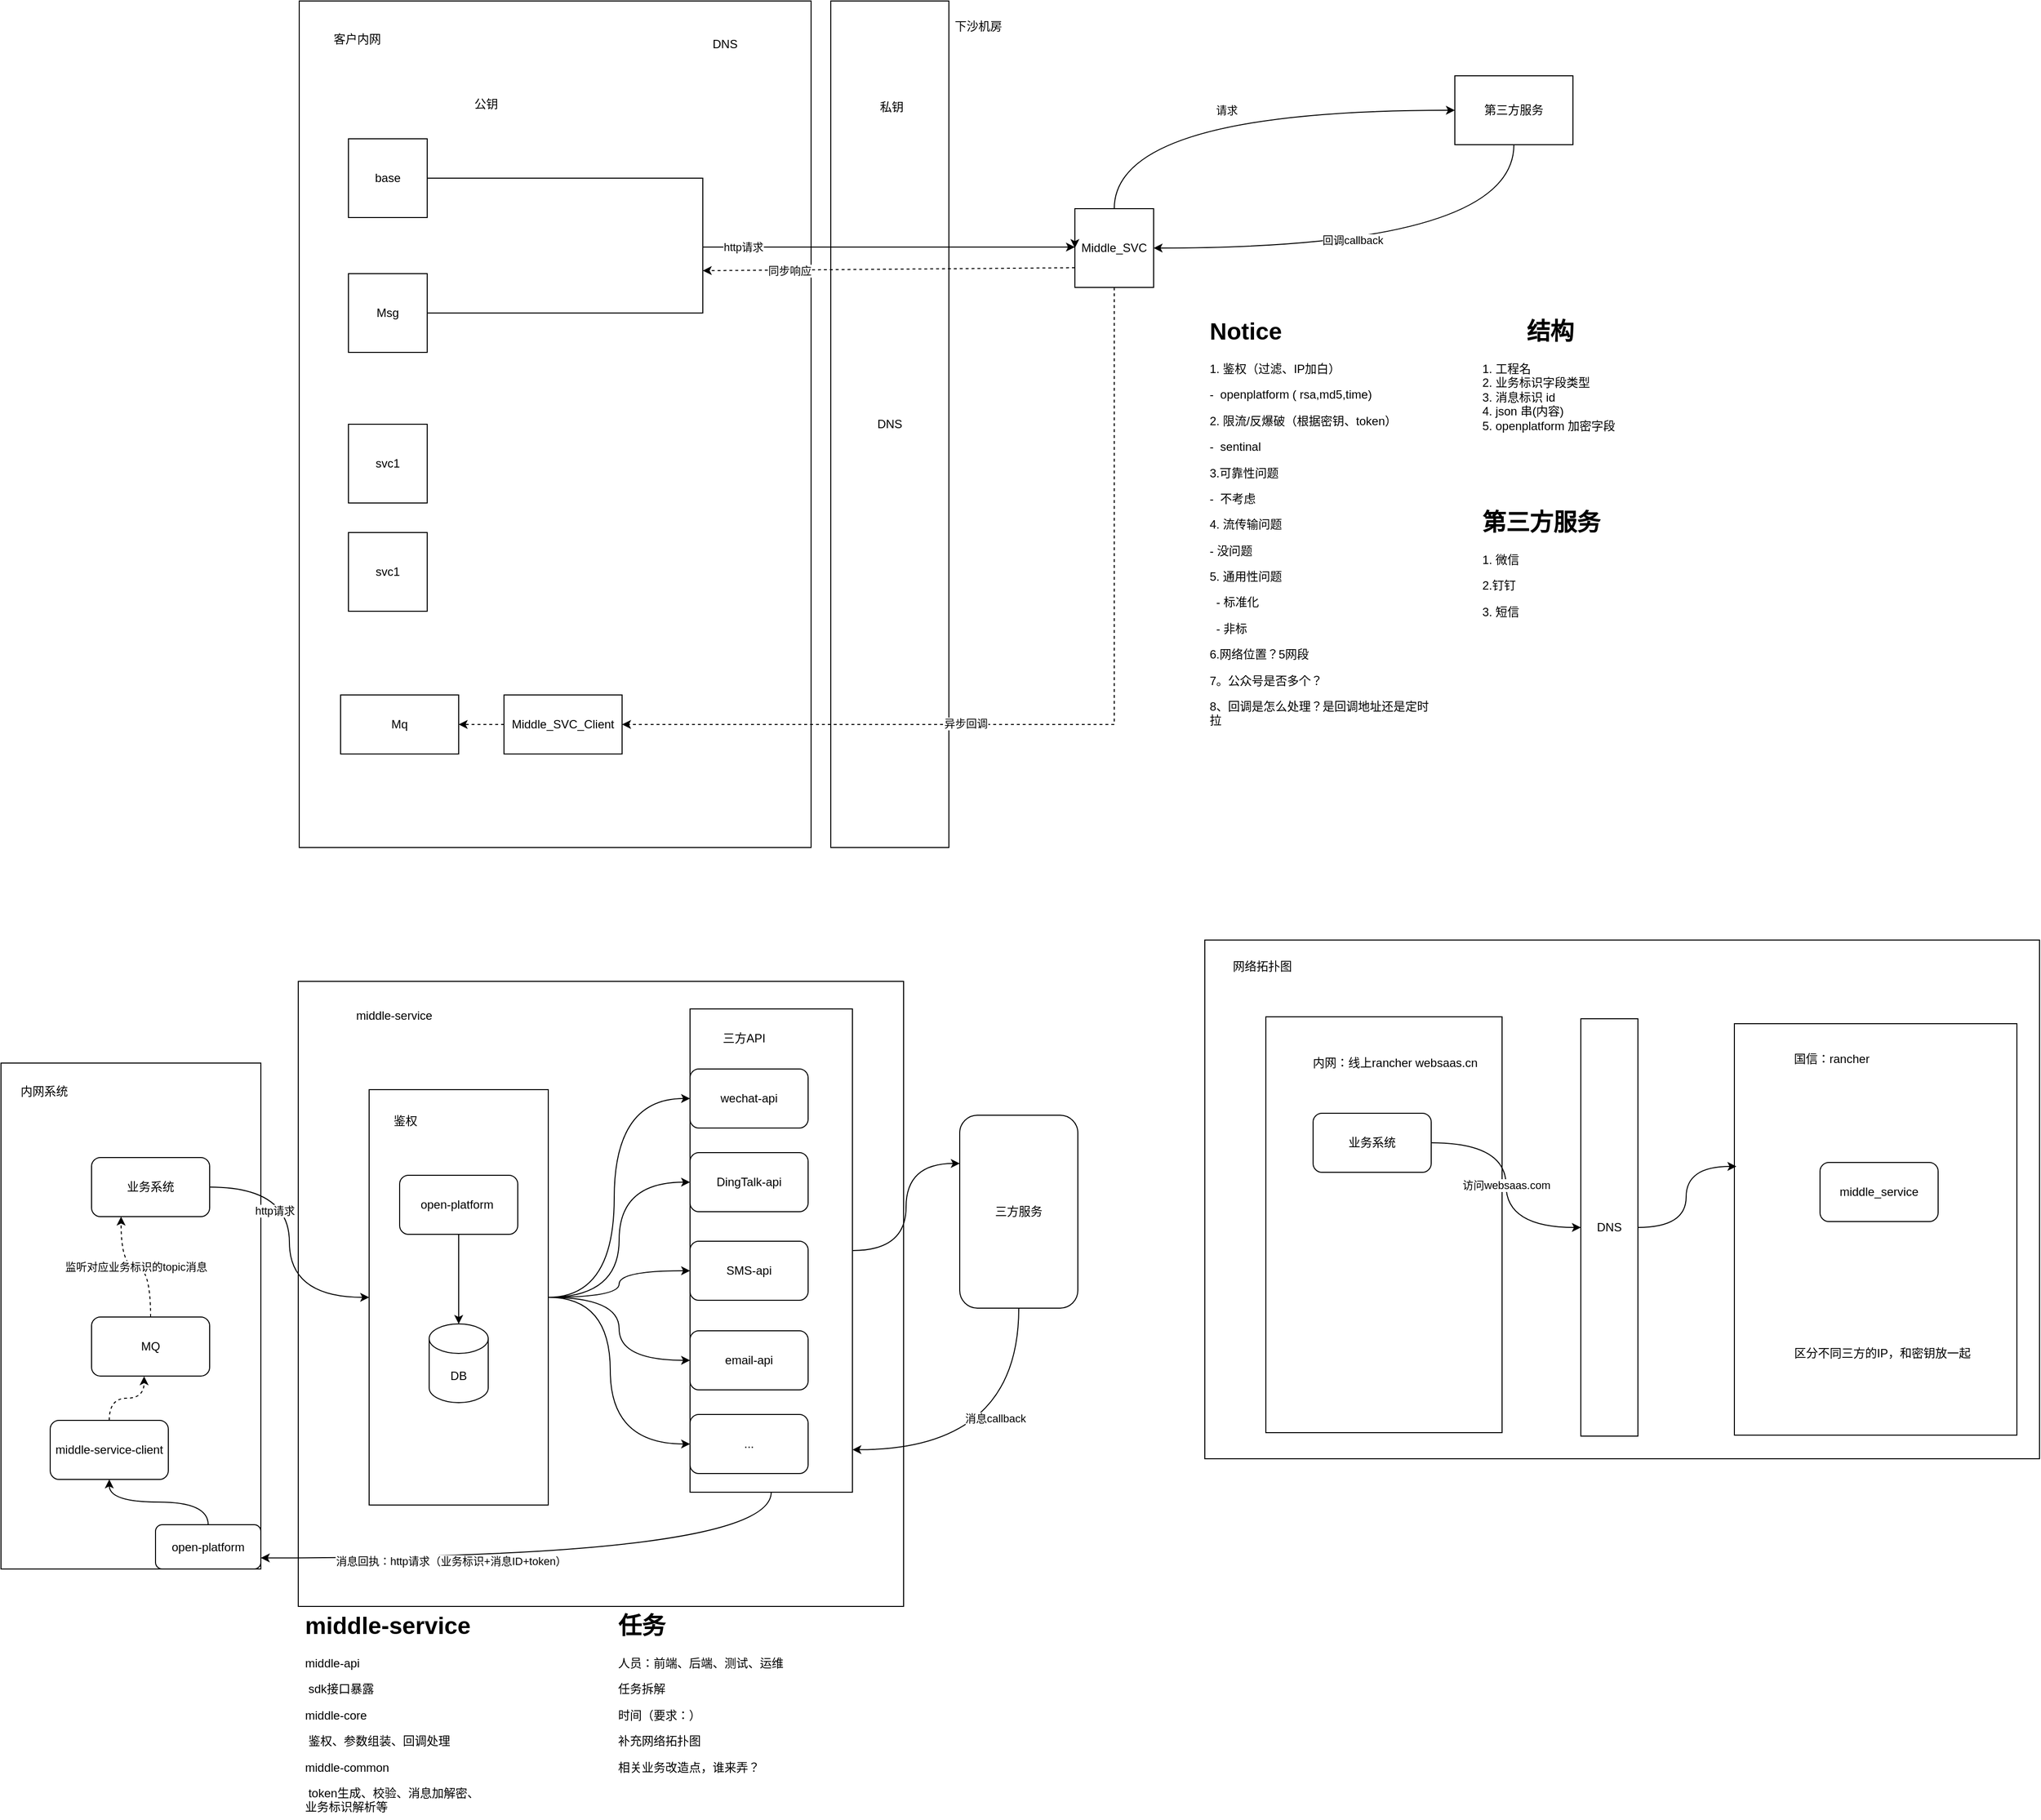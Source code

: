 <mxfile version="20.5.1" type="github">
  <diagram id="_SCIKSvTVZAReXezCKt8" name="第 1 页">
    <mxGraphModel dx="2400" dy="605" grid="0" gridSize="10" guides="1" tooltips="1" connect="1" arrows="1" fold="1" page="1" pageScale="1" pageWidth="827" pageHeight="1169" math="0" shadow="0">
      <root>
        <mxCell id="0" />
        <mxCell id="1" parent="0" />
        <mxCell id="I1Czxmr3QRIqjWYr_f1q-85" value="" style="rounded=0;whiteSpace=wrap;html=1;" vertex="1" parent="1">
          <mxGeometry x="920" y="974" width="848" height="527" as="geometry" />
        </mxCell>
        <mxCell id="I1Czxmr3QRIqjWYr_f1q-75" value="DNS" style="rounded=0;whiteSpace=wrap;html=1;" vertex="1" parent="1">
          <mxGeometry x="1302" y="1054" width="58" height="424" as="geometry" />
        </mxCell>
        <mxCell id="I1Czxmr3QRIqjWYr_f1q-80" value="" style="rounded=0;whiteSpace=wrap;html=1;" vertex="1" parent="1">
          <mxGeometry x="1458" y="1059" width="287" height="418" as="geometry" />
        </mxCell>
        <mxCell id="I1Czxmr3QRIqjWYr_f1q-78" value="" style="rounded=0;whiteSpace=wrap;html=1;" vertex="1" parent="1">
          <mxGeometry x="982" y="1052" width="240" height="422.5" as="geometry" />
        </mxCell>
        <mxCell id="I1Czxmr3QRIqjWYr_f1q-1" value="" style="rounded=0;whiteSpace=wrap;html=1;" vertex="1" parent="1">
          <mxGeometry x="-1" y="1016" width="615" height="635" as="geometry" />
        </mxCell>
        <mxCell id="I1Czxmr3QRIqjWYr_f1q-2" value="" style="rounded=0;whiteSpace=wrap;html=1;" vertex="1" parent="1">
          <mxGeometry x="-303" y="1099" width="264" height="514" as="geometry" />
        </mxCell>
        <mxCell id="I1Czxmr3QRIqjWYr_f1q-3" style="edgeStyle=orthogonalEdgeStyle;curved=1;rounded=0;orthogonalLoop=1;jettySize=auto;html=1;entryX=0;entryY=0.25;entryDx=0;entryDy=0;" edge="1" parent="1" source="I1Czxmr3QRIqjWYr_f1q-4" target="I1Czxmr3QRIqjWYr_f1q-59">
          <mxGeometry relative="1" as="geometry" />
        </mxCell>
        <mxCell id="I1Czxmr3QRIqjWYr_f1q-88" style="edgeStyle=orthogonalEdgeStyle;curved=1;rounded=0;orthogonalLoop=1;jettySize=auto;html=1;entryX=1;entryY=0.75;entryDx=0;entryDy=0;exitX=0.5;exitY=1;exitDx=0;exitDy=0;" edge="1" parent="1" source="I1Czxmr3QRIqjWYr_f1q-4" target="I1Czxmr3QRIqjWYr_f1q-87">
          <mxGeometry relative="1" as="geometry" />
        </mxCell>
        <mxCell id="I1Czxmr3QRIqjWYr_f1q-89" value="消息回执：http请求（业务标识+消息ID+token）" style="edgeLabel;html=1;align=center;verticalAlign=middle;resizable=0;points=[];" vertex="1" connectable="0" parent="I1Czxmr3QRIqjWYr_f1q-88">
          <mxGeometry x="0.341" y="3" relative="1" as="geometry">
            <mxPoint as="offset" />
          </mxGeometry>
        </mxCell>
        <mxCell id="I1Czxmr3QRIqjWYr_f1q-4" value="" style="rounded=0;whiteSpace=wrap;html=1;" vertex="1" parent="1">
          <mxGeometry x="397" y="1044" width="165" height="491" as="geometry" />
        </mxCell>
        <mxCell id="I1Czxmr3QRIqjWYr_f1q-5" style="edgeStyle=orthogonalEdgeStyle;curved=1;rounded=0;orthogonalLoop=1;jettySize=auto;html=1;exitX=1;exitY=0.5;exitDx=0;exitDy=0;entryX=0;entryY=0.5;entryDx=0;entryDy=0;" edge="1" parent="1" source="I1Czxmr3QRIqjWYr_f1q-11" target="I1Czxmr3QRIqjWYr_f1q-43">
          <mxGeometry relative="1" as="geometry">
            <Array as="points">
              <mxPoint x="320" y="1337" />
              <mxPoint x="320" y="1135" />
            </Array>
          </mxGeometry>
        </mxCell>
        <mxCell id="I1Czxmr3QRIqjWYr_f1q-6" style="edgeStyle=orthogonalEdgeStyle;curved=1;rounded=0;orthogonalLoop=1;jettySize=auto;html=1;entryX=0;entryY=0.5;entryDx=0;entryDy=0;" edge="1" parent="1" source="I1Czxmr3QRIqjWYr_f1q-11" target="I1Czxmr3QRIqjWYr_f1q-44">
          <mxGeometry relative="1" as="geometry" />
        </mxCell>
        <mxCell id="I1Czxmr3QRIqjWYr_f1q-7" style="edgeStyle=orthogonalEdgeStyle;curved=1;rounded=0;orthogonalLoop=1;jettySize=auto;html=1;entryX=0;entryY=0.5;entryDx=0;entryDy=0;" edge="1" parent="1" source="I1Czxmr3QRIqjWYr_f1q-11" target="I1Czxmr3QRIqjWYr_f1q-45">
          <mxGeometry relative="1" as="geometry" />
        </mxCell>
        <mxCell id="I1Czxmr3QRIqjWYr_f1q-8" style="edgeStyle=orthogonalEdgeStyle;curved=1;rounded=0;orthogonalLoop=1;jettySize=auto;html=1;entryX=0;entryY=0.5;entryDx=0;entryDy=0;" edge="1" parent="1" source="I1Czxmr3QRIqjWYr_f1q-11" target="I1Czxmr3QRIqjWYr_f1q-53">
          <mxGeometry relative="1" as="geometry" />
        </mxCell>
        <mxCell id="I1Czxmr3QRIqjWYr_f1q-9" style="edgeStyle=orthogonalEdgeStyle;curved=1;rounded=0;orthogonalLoop=1;jettySize=auto;html=1;entryX=0;entryY=0.5;entryDx=0;entryDy=0;" edge="1" parent="1" source="I1Czxmr3QRIqjWYr_f1q-11" target="I1Czxmr3QRIqjWYr_f1q-54">
          <mxGeometry relative="1" as="geometry">
            <Array as="points">
              <mxPoint x="316" y="1337" />
              <mxPoint x="316" y="1486" />
            </Array>
          </mxGeometry>
        </mxCell>
        <mxCell id="I1Czxmr3QRIqjWYr_f1q-11" value="" style="rounded=0;whiteSpace=wrap;html=1;" vertex="1" parent="1">
          <mxGeometry x="71" y="1126" width="182" height="422" as="geometry" />
        </mxCell>
        <mxCell id="I1Czxmr3QRIqjWYr_f1q-12" value="DNS" style="rounded=0;whiteSpace=wrap;html=1;" vertex="1" parent="1">
          <mxGeometry x="540" y="20" width="120" height="860" as="geometry" />
        </mxCell>
        <mxCell id="I1Czxmr3QRIqjWYr_f1q-13" value="" style="rounded=0;whiteSpace=wrap;html=1;" vertex="1" parent="1">
          <mxGeometry y="20" width="520" height="860" as="geometry" />
        </mxCell>
        <mxCell id="I1Czxmr3QRIqjWYr_f1q-14" style="edgeStyle=orthogonalEdgeStyle;rounded=0;orthogonalLoop=1;jettySize=auto;html=1;exitX=1;exitY=0.5;exitDx=0;exitDy=0;" edge="1" parent="1" source="I1Czxmr3QRIqjWYr_f1q-15" target="I1Czxmr3QRIqjWYr_f1q-22">
          <mxGeometry relative="1" as="geometry">
            <Array as="points">
              <mxPoint x="410" y="200" />
              <mxPoint x="410" y="270" />
            </Array>
          </mxGeometry>
        </mxCell>
        <mxCell id="I1Czxmr3QRIqjWYr_f1q-15" value="base" style="whiteSpace=wrap;html=1;aspect=fixed;" vertex="1" parent="1">
          <mxGeometry x="50" y="160" width="80" height="80" as="geometry" />
        </mxCell>
        <mxCell id="I1Czxmr3QRIqjWYr_f1q-16" style="edgeStyle=orthogonalEdgeStyle;rounded=0;orthogonalLoop=1;jettySize=auto;html=1;entryX=1;entryY=0.5;entryDx=0;entryDy=0;dashed=1;exitX=0.5;exitY=1;exitDx=0;exitDy=0;" edge="1" parent="1" source="I1Czxmr3QRIqjWYr_f1q-22" target="I1Czxmr3QRIqjWYr_f1q-41">
          <mxGeometry relative="1" as="geometry">
            <Array as="points">
              <mxPoint x="828" y="755" />
            </Array>
          </mxGeometry>
        </mxCell>
        <mxCell id="I1Czxmr3QRIqjWYr_f1q-17" value="异步回调" style="edgeLabel;html=1;align=center;verticalAlign=middle;resizable=0;points=[];" vertex="1" connectable="0" parent="I1Czxmr3QRIqjWYr_f1q-16">
          <mxGeometry x="0.262" y="-1" relative="1" as="geometry">
            <mxPoint as="offset" />
          </mxGeometry>
        </mxCell>
        <mxCell id="I1Czxmr3QRIqjWYr_f1q-18" style="edgeStyle=orthogonalEdgeStyle;rounded=0;orthogonalLoop=1;jettySize=auto;html=1;entryX=0;entryY=0.5;entryDx=0;entryDy=0;curved=1;exitX=0.5;exitY=0;exitDx=0;exitDy=0;" edge="1" parent="1" source="I1Czxmr3QRIqjWYr_f1q-22" target="I1Czxmr3QRIqjWYr_f1q-39">
          <mxGeometry relative="1" as="geometry">
            <mxPoint x="967" y="354" as="sourcePoint" />
          </mxGeometry>
        </mxCell>
        <mxCell id="I1Czxmr3QRIqjWYr_f1q-19" value="请求" style="edgeLabel;html=1;align=center;verticalAlign=middle;resizable=0;points=[];" vertex="1" connectable="0" parent="I1Czxmr3QRIqjWYr_f1q-18">
          <mxGeometry x="-0.041" relative="1" as="geometry">
            <mxPoint as="offset" />
          </mxGeometry>
        </mxCell>
        <mxCell id="I1Czxmr3QRIqjWYr_f1q-20" style="rounded=0;orthogonalLoop=1;jettySize=auto;html=1;exitX=0;exitY=0.75;exitDx=0;exitDy=0;dashed=1;" edge="1" parent="1" source="I1Czxmr3QRIqjWYr_f1q-22">
          <mxGeometry relative="1" as="geometry">
            <mxPoint x="410" y="294" as="targetPoint" />
          </mxGeometry>
        </mxCell>
        <mxCell id="I1Czxmr3QRIqjWYr_f1q-21" value="同步响应" style="edgeLabel;html=1;align=center;verticalAlign=middle;resizable=0;points=[];" vertex="1" connectable="0" parent="I1Czxmr3QRIqjWYr_f1q-20">
          <mxGeometry x="0.1" y="3" relative="1" as="geometry">
            <mxPoint x="-82" y="-2" as="offset" />
          </mxGeometry>
        </mxCell>
        <mxCell id="I1Czxmr3QRIqjWYr_f1q-22" value="Middle_SVC" style="whiteSpace=wrap;html=1;aspect=fixed;" vertex="1" parent="1">
          <mxGeometry x="788" y="231" width="80" height="80" as="geometry" />
        </mxCell>
        <mxCell id="I1Czxmr3QRIqjWYr_f1q-25" style="edgeStyle=orthogonalEdgeStyle;rounded=0;orthogonalLoop=1;jettySize=auto;html=1;exitX=1;exitY=0.5;exitDx=0;exitDy=0;entryX=0;entryY=0.5;entryDx=0;entryDy=0;" edge="1" parent="1" source="I1Czxmr3QRIqjWYr_f1q-26" target="I1Czxmr3QRIqjWYr_f1q-22">
          <mxGeometry relative="1" as="geometry">
            <Array as="points">
              <mxPoint x="410" y="337" />
              <mxPoint x="410" y="270" />
            </Array>
          </mxGeometry>
        </mxCell>
        <mxCell id="I1Czxmr3QRIqjWYr_f1q-68" value="http请求" style="edgeLabel;html=1;align=center;verticalAlign=middle;resizable=0;points=[];" vertex="1" connectable="0" parent="I1Czxmr3QRIqjWYr_f1q-25">
          <mxGeometry x="0.068" relative="1" as="geometry">
            <mxPoint as="offset" />
          </mxGeometry>
        </mxCell>
        <mxCell id="I1Czxmr3QRIqjWYr_f1q-26" value="Msg" style="whiteSpace=wrap;html=1;aspect=fixed;" vertex="1" parent="1">
          <mxGeometry x="50" y="297" width="80" height="80" as="geometry" />
        </mxCell>
        <mxCell id="I1Czxmr3QRIqjWYr_f1q-27" value="svc1" style="whiteSpace=wrap;html=1;aspect=fixed;" vertex="1" parent="1">
          <mxGeometry x="50" y="450" width="80" height="80" as="geometry" />
        </mxCell>
        <mxCell id="I1Czxmr3QRIqjWYr_f1q-30" value="svc1" style="whiteSpace=wrap;html=1;aspect=fixed;" vertex="1" parent="1">
          <mxGeometry x="50" y="560" width="80" height="80" as="geometry" />
        </mxCell>
        <mxCell id="I1Czxmr3QRIqjWYr_f1q-31" value="DNS" style="text;strokeColor=none;fillColor=none;spacingLeft=4;spacingRight=4;overflow=hidden;rotatable=0;points=[[0,0.5],[1,0.5]];portConstraint=eastwest;fontSize=12;" vertex="1" parent="1">
          <mxGeometry x="414" y="50" width="70" height="30" as="geometry" />
        </mxCell>
        <mxCell id="I1Czxmr3QRIqjWYr_f1q-32" value="私钥" style="text;html=1;strokeColor=none;fillColor=none;align=center;verticalAlign=middle;whiteSpace=wrap;rounded=0;" vertex="1" parent="1">
          <mxGeometry x="572" y="113" width="60" height="30" as="geometry" />
        </mxCell>
        <mxCell id="I1Czxmr3QRIqjWYr_f1q-33" value="公钥" style="text;html=1;strokeColor=none;fillColor=none;align=center;verticalAlign=middle;whiteSpace=wrap;rounded=0;" vertex="1" parent="1">
          <mxGeometry x="160" y="110" width="60" height="30" as="geometry" />
        </mxCell>
        <mxCell id="I1Czxmr3QRIqjWYr_f1q-34" value="&lt;h1&gt;第三方服务&lt;/h1&gt;&lt;p&gt;1. 微信&lt;/p&gt;&lt;p&gt;2.钉钉&lt;/p&gt;&lt;p&gt;3. 短信&lt;/p&gt;&lt;p&gt;&lt;br&gt;&lt;/p&gt;" style="text;html=1;strokeColor=none;fillColor=none;spacing=5;spacingTop=-20;whiteSpace=wrap;overflow=hidden;rounded=0;" vertex="1" parent="1">
          <mxGeometry x="1197" y="530" width="190" height="120" as="geometry" />
        </mxCell>
        <mxCell id="I1Czxmr3QRIqjWYr_f1q-35" value="&lt;h1&gt;Notice&lt;/h1&gt;&lt;p&gt;1. 鉴权（过滤、IP加白）&lt;/p&gt;&lt;p&gt;-&amp;nbsp; openplatform ( rsa,md5,time)&lt;/p&gt;&lt;p&gt;2. 限流/反爆破（根据密钥、token）&lt;/p&gt;&lt;p&gt;-&amp;nbsp; sentinal&lt;/p&gt;&lt;p&gt;3.可靠性问题&lt;/p&gt;&lt;p&gt;-&amp;nbsp; 不考虑&lt;/p&gt;&lt;p&gt;4. 流传输问题&lt;/p&gt;&lt;p&gt;- 没问题&lt;/p&gt;&lt;p&gt;5. 通用性问题&lt;/p&gt;&lt;p&gt;&amp;nbsp; - 标准化&lt;/p&gt;&lt;p&gt;&amp;nbsp; - 非标&lt;/p&gt;&lt;p&gt;6.网络位置？5网段&lt;/p&gt;&lt;p&gt;7。公众号是否多个？&lt;/p&gt;&lt;p&gt;8、回调是怎么处理？是回调地址还是定时拉&lt;/p&gt;&lt;p&gt;&lt;br&gt;&lt;/p&gt;&lt;p&gt;&lt;br&gt;&lt;/p&gt;" style="text;html=1;strokeColor=none;fillColor=none;spacing=5;spacingTop=-20;whiteSpace=wrap;overflow=hidden;rounded=0;" vertex="1" parent="1">
          <mxGeometry x="920" y="336" width="238" height="462" as="geometry" />
        </mxCell>
        <mxCell id="I1Czxmr3QRIqjWYr_f1q-36" value="Mq" style="rounded=0;whiteSpace=wrap;html=1;" vertex="1" parent="1">
          <mxGeometry x="42" y="725" width="120" height="60" as="geometry" />
        </mxCell>
        <mxCell id="I1Czxmr3QRIqjWYr_f1q-69" style="edgeStyle=orthogonalEdgeStyle;rounded=0;orthogonalLoop=1;jettySize=auto;html=1;entryX=1;entryY=0.5;entryDx=0;entryDy=0;curved=1;exitX=0.5;exitY=1;exitDx=0;exitDy=0;" edge="1" parent="1" source="I1Czxmr3QRIqjWYr_f1q-39" target="I1Czxmr3QRIqjWYr_f1q-22">
          <mxGeometry relative="1" as="geometry" />
        </mxCell>
        <mxCell id="I1Czxmr3QRIqjWYr_f1q-70" value="回调callback" style="edgeLabel;html=1;align=center;verticalAlign=middle;resizable=0;points=[];" vertex="1" connectable="0" parent="I1Czxmr3QRIqjWYr_f1q-69">
          <mxGeometry x="0.145" y="-8" relative="1" as="geometry">
            <mxPoint as="offset" />
          </mxGeometry>
        </mxCell>
        <mxCell id="I1Czxmr3QRIqjWYr_f1q-39" value="第三方服务" style="rounded=0;whiteSpace=wrap;html=1;" vertex="1" parent="1">
          <mxGeometry x="1174" y="96" width="120" height="70" as="geometry" />
        </mxCell>
        <mxCell id="I1Czxmr3QRIqjWYr_f1q-40" style="edgeStyle=orthogonalEdgeStyle;curved=1;rounded=0;orthogonalLoop=1;jettySize=auto;html=1;exitX=0;exitY=0.5;exitDx=0;exitDy=0;entryX=1;entryY=0.5;entryDx=0;entryDy=0;dashed=1;" edge="1" parent="1" source="I1Czxmr3QRIqjWYr_f1q-41" target="I1Czxmr3QRIqjWYr_f1q-36">
          <mxGeometry relative="1" as="geometry" />
        </mxCell>
        <mxCell id="I1Czxmr3QRIqjWYr_f1q-41" value="Middle_SVC_Client" style="rounded=0;whiteSpace=wrap;html=1;" vertex="1" parent="1">
          <mxGeometry x="208" y="725" width="120" height="60" as="geometry" />
        </mxCell>
        <mxCell id="I1Czxmr3QRIqjWYr_f1q-42" value="&lt;h1 style=&quot;text-align: center;&quot;&gt;结构&lt;/h1&gt;&lt;h1&gt;&lt;div style=&quot;font-size: 12px; font-weight: 400;&quot;&gt;1. 工程名&lt;/div&gt;&lt;div style=&quot;font-size: 12px; font-weight: 400;&quot;&gt;&lt;span data-darkreader-inline-bgcolor=&quot;&quot; style=&quot;background-color: initial; --darkreader-inline-bgcolor: initial;&quot;&gt;2. 业务标识字段类型&lt;/span&gt;&lt;/div&gt;&lt;div style=&quot;font-size: 12px; font-weight: 400;&quot;&gt;&lt;span data-darkreader-inline-bgcolor=&quot;&quot; style=&quot;background-color: initial; --darkreader-inline-bgcolor: initial;&quot;&gt;3. 消息标识 id&amp;nbsp; &amp;nbsp; &amp;nbsp;&amp;nbsp;&lt;/span&gt;&lt;/div&gt;&lt;div style=&quot;font-size: 12px; font-weight: 400;&quot;&gt;&lt;span data-darkreader-inline-bgcolor=&quot;&quot; style=&quot;background-color: initial; --darkreader-inline-bgcolor: initial;&quot;&gt;4. json 串(内容)&lt;/span&gt;&lt;/div&gt;&lt;div style=&quot;font-size: 12px; font-weight: 400;&quot;&gt;&lt;span data-darkreader-inline-bgcolor=&quot;&quot; style=&quot;background-color: initial; --darkreader-inline-bgcolor: initial;&quot;&gt;5. openplatform 加密字段&amp;nbsp;&lt;/span&gt;&lt;/div&gt;&lt;/h1&gt;" style="text;html=1;strokeColor=none;fillColor=none;spacing=5;spacingTop=-20;whiteSpace=wrap;overflow=hidden;rounded=0;" vertex="1" parent="1">
          <mxGeometry x="1197" y="336" width="215" height="158" as="geometry" />
        </mxCell>
        <mxCell id="I1Czxmr3QRIqjWYr_f1q-43" value="wechat-api" style="rounded=1;whiteSpace=wrap;html=1;" vertex="1" parent="1">
          <mxGeometry x="397" y="1105" width="120" height="60" as="geometry" />
        </mxCell>
        <mxCell id="I1Czxmr3QRIqjWYr_f1q-44" value="DingTalk-api" style="rounded=1;whiteSpace=wrap;html=1;" vertex="1" parent="1">
          <mxGeometry x="397" y="1190" width="120" height="60" as="geometry" />
        </mxCell>
        <mxCell id="I1Czxmr3QRIqjWYr_f1q-45" value="SMS-api" style="rounded=1;whiteSpace=wrap;html=1;" vertex="1" parent="1">
          <mxGeometry x="397" y="1280" width="120" height="60" as="geometry" />
        </mxCell>
        <mxCell id="I1Czxmr3QRIqjWYr_f1q-46" value="&lt;span style=&quot;text-align: left;&quot;&gt;open-platform&amp;nbsp;&lt;/span&gt;" style="rounded=1;whiteSpace=wrap;html=1;" vertex="1" parent="1">
          <mxGeometry x="102" y="1213" width="120" height="60" as="geometry" />
        </mxCell>
        <mxCell id="I1Czxmr3QRIqjWYr_f1q-47" value="DB" style="shape=cylinder3;whiteSpace=wrap;html=1;boundedLbl=1;backgroundOutline=1;size=15;" vertex="1" parent="1">
          <mxGeometry x="132" y="1364" width="60" height="80" as="geometry" />
        </mxCell>
        <mxCell id="I1Czxmr3QRIqjWYr_f1q-48" style="edgeStyle=orthogonalEdgeStyle;curved=1;rounded=0;orthogonalLoop=1;jettySize=auto;html=1;entryX=0.5;entryY=0;entryDx=0;entryDy=0;entryPerimeter=0;exitX=0.5;exitY=1;exitDx=0;exitDy=0;" edge="1" parent="1" source="I1Czxmr3QRIqjWYr_f1q-46" target="I1Czxmr3QRIqjWYr_f1q-47">
          <mxGeometry relative="1" as="geometry">
            <mxPoint x="148" y="1325" as="sourcePoint" />
          </mxGeometry>
        </mxCell>
        <mxCell id="I1Czxmr3QRIqjWYr_f1q-49" value="鉴权" style="text;html=1;strokeColor=none;fillColor=none;align=center;verticalAlign=middle;whiteSpace=wrap;rounded=0;" vertex="1" parent="1">
          <mxGeometry x="78" y="1143" width="60" height="30" as="geometry" />
        </mxCell>
        <mxCell id="I1Czxmr3QRIqjWYr_f1q-50" style="edgeStyle=orthogonalEdgeStyle;curved=1;rounded=0;orthogonalLoop=1;jettySize=auto;html=1;" edge="1" parent="1" source="I1Czxmr3QRIqjWYr_f1q-52" target="I1Czxmr3QRIqjWYr_f1q-11">
          <mxGeometry relative="1" as="geometry" />
        </mxCell>
        <mxCell id="I1Czxmr3QRIqjWYr_f1q-51" value="http请求" style="edgeLabel;html=1;align=center;verticalAlign=middle;resizable=0;points=[];" vertex="1" connectable="0" parent="I1Czxmr3QRIqjWYr_f1q-50">
          <mxGeometry x="-0.236" y="-15" relative="1" as="geometry">
            <mxPoint as="offset" />
          </mxGeometry>
        </mxCell>
        <mxCell id="I1Czxmr3QRIqjWYr_f1q-52" value="业务系统" style="rounded=1;whiteSpace=wrap;html=1;" vertex="1" parent="1">
          <mxGeometry x="-211" y="1195" width="120" height="60" as="geometry" />
        </mxCell>
        <mxCell id="I1Czxmr3QRIqjWYr_f1q-53" value="email-api" style="rounded=1;whiteSpace=wrap;html=1;" vertex="1" parent="1">
          <mxGeometry x="397" y="1371" width="120" height="60" as="geometry" />
        </mxCell>
        <mxCell id="I1Czxmr3QRIqjWYr_f1q-54" value="..." style="rounded=1;whiteSpace=wrap;html=1;" vertex="1" parent="1">
          <mxGeometry x="397" y="1456" width="120" height="60" as="geometry" />
        </mxCell>
        <mxCell id="I1Czxmr3QRIqjWYr_f1q-55" value="三方API" style="text;html=1;strokeColor=none;fillColor=none;align=center;verticalAlign=middle;whiteSpace=wrap;rounded=0;" vertex="1" parent="1">
          <mxGeometry x="422" y="1059" width="60" height="30" as="geometry" />
        </mxCell>
        <mxCell id="I1Czxmr3QRIqjWYr_f1q-58" value="消息callback" style="edgeStyle=orthogonalEdgeStyle;curved=1;rounded=0;orthogonalLoop=1;jettySize=auto;html=1;exitX=0.5;exitY=1;exitDx=0;exitDy=0;entryX=1;entryY=0.912;entryDx=0;entryDy=0;entryPerimeter=0;" edge="1" parent="1" source="I1Czxmr3QRIqjWYr_f1q-59" target="I1Czxmr3QRIqjWYr_f1q-4">
          <mxGeometry x="-0.287" y="-24" relative="1" as="geometry">
            <mxPoint x="561" y="1484" as="targetPoint" />
            <mxPoint as="offset" />
          </mxGeometry>
        </mxCell>
        <mxCell id="I1Czxmr3QRIqjWYr_f1q-59" value="三方服务" style="rounded=1;whiteSpace=wrap;html=1;" vertex="1" parent="1">
          <mxGeometry x="671" y="1152" width="120" height="196" as="geometry" />
        </mxCell>
        <mxCell id="I1Czxmr3QRIqjWYr_f1q-60" value="监听对应业务标识的topic消息" style="edgeStyle=orthogonalEdgeStyle;curved=1;rounded=0;orthogonalLoop=1;jettySize=auto;html=1;entryX=0.25;entryY=1;entryDx=0;entryDy=0;dashed=1;" edge="1" parent="1" source="I1Czxmr3QRIqjWYr_f1q-61" target="I1Czxmr3QRIqjWYr_f1q-52">
          <mxGeometry relative="1" as="geometry" />
        </mxCell>
        <mxCell id="I1Czxmr3QRIqjWYr_f1q-61" value="MQ" style="rounded=1;whiteSpace=wrap;html=1;" vertex="1" parent="1">
          <mxGeometry x="-211" y="1357" width="120" height="60" as="geometry" />
        </mxCell>
        <mxCell id="I1Czxmr3QRIqjWYr_f1q-62" style="edgeStyle=orthogonalEdgeStyle;curved=1;rounded=0;orthogonalLoop=1;jettySize=auto;html=1;entryX=0.445;entryY=1.004;entryDx=0;entryDy=0;entryPerimeter=0;dashed=1;" edge="1" parent="1" source="I1Czxmr3QRIqjWYr_f1q-63" target="I1Czxmr3QRIqjWYr_f1q-61">
          <mxGeometry relative="1" as="geometry" />
        </mxCell>
        <mxCell id="I1Czxmr3QRIqjWYr_f1q-63" value="middle-service-client" style="rounded=1;whiteSpace=wrap;html=1;" vertex="1" parent="1">
          <mxGeometry x="-253" y="1462" width="120" height="60" as="geometry" />
        </mxCell>
        <mxCell id="I1Czxmr3QRIqjWYr_f1q-64" value="内网系统" style="text;html=1;strokeColor=none;fillColor=none;align=center;verticalAlign=middle;whiteSpace=wrap;rounded=0;" vertex="1" parent="1">
          <mxGeometry x="-289" y="1113" width="60" height="30" as="geometry" />
        </mxCell>
        <mxCell id="I1Czxmr3QRIqjWYr_f1q-65" value="middle-service" style="text;html=1;strokeColor=none;fillColor=none;align=center;verticalAlign=middle;whiteSpace=wrap;rounded=0;" vertex="1" parent="1">
          <mxGeometry x="42" y="1036" width="109" height="30" as="geometry" />
        </mxCell>
        <mxCell id="I1Czxmr3QRIqjWYr_f1q-66" value="客户内网" style="text;html=1;strokeColor=none;fillColor=none;align=center;verticalAlign=middle;whiteSpace=wrap;rounded=0;" vertex="1" parent="1">
          <mxGeometry x="29" y="44" width="60" height="30" as="geometry" />
        </mxCell>
        <mxCell id="I1Czxmr3QRIqjWYr_f1q-67" value="下沙机房" style="text;html=1;strokeColor=none;fillColor=none;align=center;verticalAlign=middle;whiteSpace=wrap;rounded=0;" vertex="1" parent="1">
          <mxGeometry x="660" y="31" width="60" height="30" as="geometry" />
        </mxCell>
        <mxCell id="I1Czxmr3QRIqjWYr_f1q-72" value="&lt;h1&gt;middle-service&lt;/h1&gt;&lt;p&gt;middle-api&lt;/p&gt;&lt;p&gt;&lt;span style=&quot;white-space: pre;&quot;&gt;	&lt;/span&gt;sdk接口暴露&lt;br&gt;&lt;/p&gt;&lt;p&gt;middle-core&lt;/p&gt;&lt;p&gt;&lt;span style=&quot;white-space: pre;&quot;&gt;	&lt;/span&gt;鉴权、参数组装、回调处理&lt;br&gt;&lt;/p&gt;&lt;p&gt;middle-common&lt;/p&gt;&lt;p&gt;&lt;span style=&quot;white-space: pre;&quot;&gt;	&lt;/span&gt;token生成、校验、消息加解密、业务标识解析等&lt;br&gt;&lt;/p&gt;" style="text;html=1;strokeColor=none;fillColor=none;spacing=5;spacingTop=-20;whiteSpace=wrap;overflow=hidden;rounded=0;" vertex="1" parent="1">
          <mxGeometry x="1" y="1651" width="189" height="216" as="geometry" />
        </mxCell>
        <mxCell id="I1Czxmr3QRIqjWYr_f1q-73" value="&lt;h1&gt;任务&lt;/h1&gt;&lt;p&gt;人员：前端、后端、测试、运维&lt;/p&gt;&lt;p&gt;任务拆解&lt;/p&gt;&lt;p&gt;时间（要求：）&lt;/p&gt;&lt;p&gt;补充网络拓扑图&lt;/p&gt;&lt;p&gt;相关业务改造点，谁来弄？&lt;/p&gt;" style="text;html=1;strokeColor=none;fillColor=none;spacing=5;spacingTop=-20;whiteSpace=wrap;overflow=hidden;rounded=0;" vertex="1" parent="1">
          <mxGeometry x="319" y="1651" width="190" height="188" as="geometry" />
        </mxCell>
        <mxCell id="I1Czxmr3QRIqjWYr_f1q-77" value="访问websaas.com" style="edgeStyle=orthogonalEdgeStyle;rounded=0;orthogonalLoop=1;jettySize=auto;html=1;curved=1;" edge="1" parent="1" source="I1Czxmr3QRIqjWYr_f1q-74" target="I1Czxmr3QRIqjWYr_f1q-75">
          <mxGeometry relative="1" as="geometry" />
        </mxCell>
        <mxCell id="I1Czxmr3QRIqjWYr_f1q-74" value="业务系统" style="rounded=1;whiteSpace=wrap;html=1;" vertex="1" parent="1">
          <mxGeometry x="1030" y="1150" width="120" height="60" as="geometry" />
        </mxCell>
        <mxCell id="I1Czxmr3QRIqjWYr_f1q-82" style="edgeStyle=orthogonalEdgeStyle;curved=1;rounded=0;orthogonalLoop=1;jettySize=auto;html=1;entryX=0.007;entryY=0.347;entryDx=0;entryDy=0;entryPerimeter=0;" edge="1" parent="1" source="I1Czxmr3QRIqjWYr_f1q-75" target="I1Czxmr3QRIqjWYr_f1q-80">
          <mxGeometry relative="1" as="geometry" />
        </mxCell>
        <mxCell id="I1Czxmr3QRIqjWYr_f1q-76" value="middle_service" style="rounded=1;whiteSpace=wrap;html=1;" vertex="1" parent="1">
          <mxGeometry x="1545" y="1200" width="120" height="60" as="geometry" />
        </mxCell>
        <mxCell id="I1Czxmr3QRIqjWYr_f1q-79" value="内网：线上rancher websaas.cn" style="text;html=1;strokeColor=none;fillColor=none;align=center;verticalAlign=middle;whiteSpace=wrap;rounded=0;" vertex="1" parent="1">
          <mxGeometry x="1011" y="1084" width="205" height="30" as="geometry" />
        </mxCell>
        <mxCell id="I1Czxmr3QRIqjWYr_f1q-81" value="国信：rancher" style="text;html=1;strokeColor=none;fillColor=none;align=center;verticalAlign=middle;whiteSpace=wrap;rounded=0;" vertex="1" parent="1">
          <mxGeometry x="1490" y="1080" width="134" height="30" as="geometry" />
        </mxCell>
        <mxCell id="I1Czxmr3QRIqjWYr_f1q-84" value="区分不同三方的IP，和密钥放一起" style="text;html=1;strokeColor=none;fillColor=none;align=center;verticalAlign=middle;whiteSpace=wrap;rounded=0;" vertex="1" parent="1">
          <mxGeometry x="1512" y="1379" width="193" height="30" as="geometry" />
        </mxCell>
        <mxCell id="I1Czxmr3QRIqjWYr_f1q-86" value="网络拓扑图" style="text;html=1;strokeColor=none;fillColor=none;align=center;verticalAlign=middle;whiteSpace=wrap;rounded=0;" vertex="1" parent="1">
          <mxGeometry x="922" y="986" width="113" height="30" as="geometry" />
        </mxCell>
        <mxCell id="I1Czxmr3QRIqjWYr_f1q-90" style="edgeStyle=orthogonalEdgeStyle;curved=1;rounded=0;orthogonalLoop=1;jettySize=auto;html=1;entryX=0.5;entryY=1;entryDx=0;entryDy=0;" edge="1" parent="1" source="I1Czxmr3QRIqjWYr_f1q-87" target="I1Czxmr3QRIqjWYr_f1q-63">
          <mxGeometry relative="1" as="geometry" />
        </mxCell>
        <mxCell id="I1Czxmr3QRIqjWYr_f1q-87" value="open-platform" style="rounded=1;whiteSpace=wrap;html=1;" vertex="1" parent="1">
          <mxGeometry x="-146" y="1568" width="107" height="45" as="geometry" />
        </mxCell>
      </root>
    </mxGraphModel>
  </diagram>
</mxfile>
